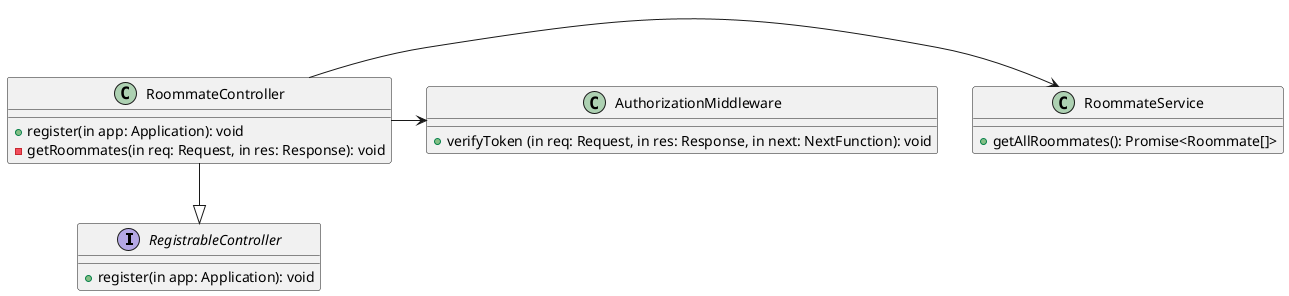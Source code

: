 @startuml

interface RegistrableController {
+ register(in app: Application): void
}

class RoommateController {
+ register(in app: Application): void
- getRoommates(in req: Request, in res: Response): void
}

RoommateController --|> RegistrableController
RoommateController -> RoommateService
RoommateController -> AuthorizationMiddleware

class RoommateService {
+ getAllRoommates(): Promise<Roommate[]>
}

class AuthorizationMiddleware {
+ verifyToken (in req: Request, in res: Response, in next: NextFunction): void
}

@enduml
